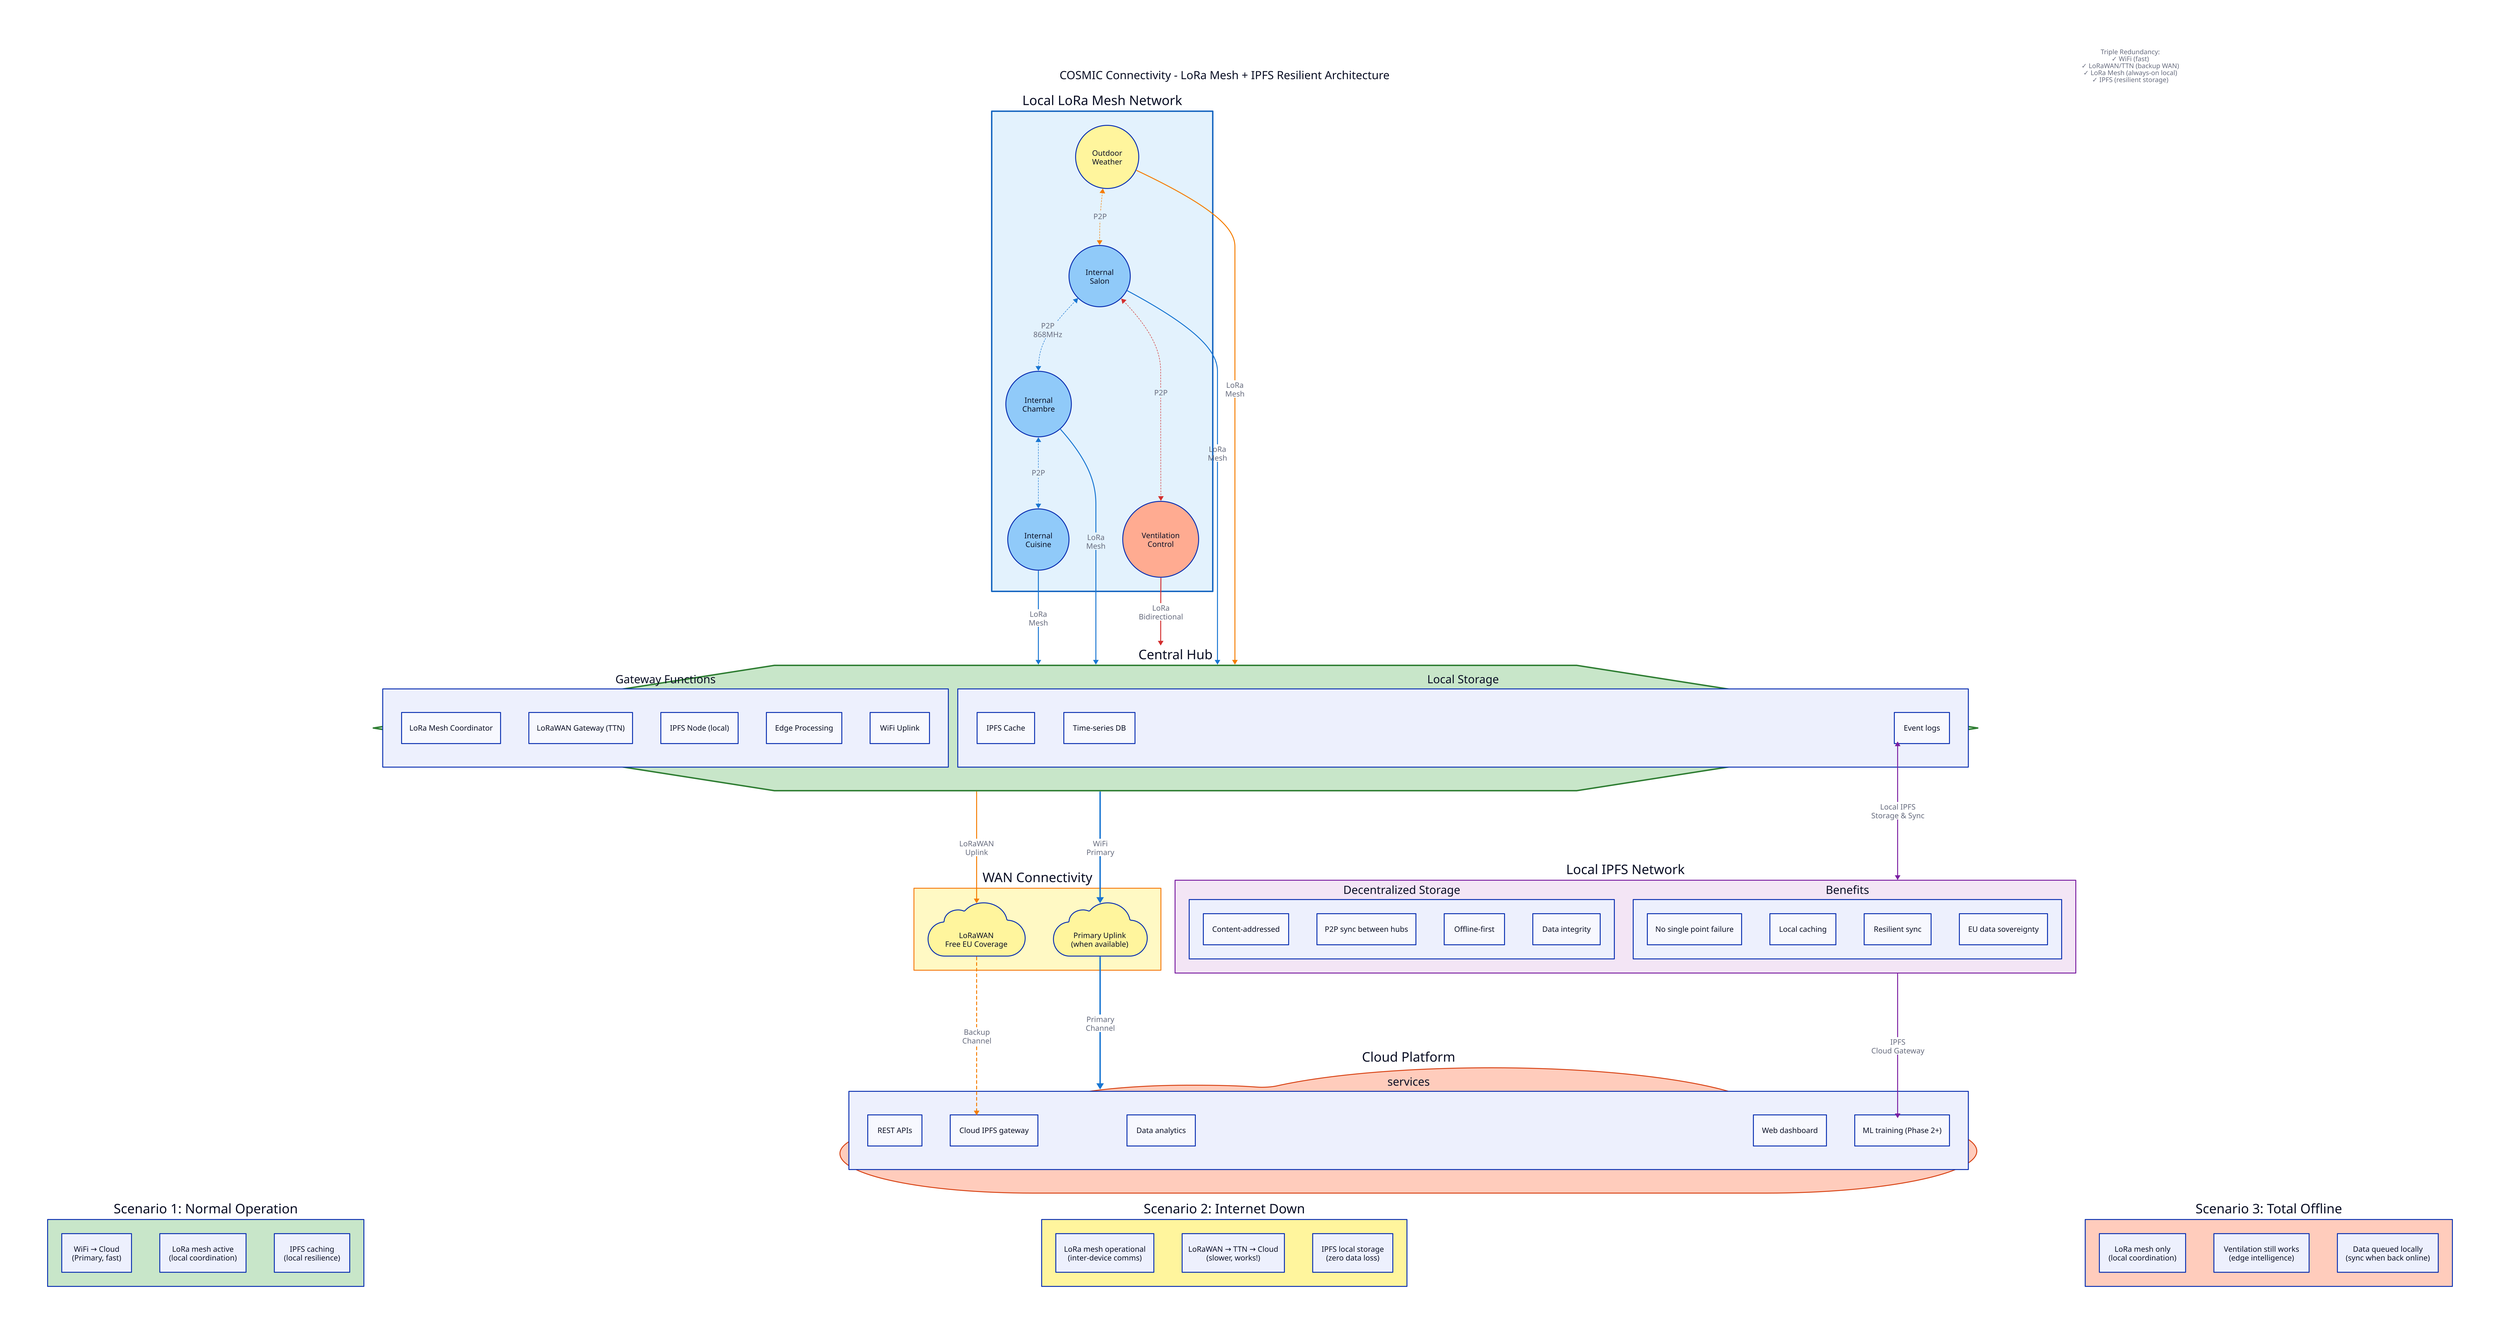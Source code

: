 direction: down

title: COSMIC Connectivity - LoRa Mesh + IPFS Resilient Architecture {
  near: top-center
  shape: text
  style: {
    font-size: 24
    bold: true
  }
}

# Local Mesh Network
mesh: Local LoRa Mesh Network {
  shape: rectangle
  style.fill: "#E3F2FD"
  style.stroke: "#1565C0"
  style.stroke-width: 3

  node1: Sensor Node 1 {
    shape: circle
    style.fill: "#90CAF9"
    label: Internal\nSalon
  }

  node2: Sensor Node 2 {
    shape: circle
    style.fill: "#90CAF9"
    label: Internal\nChambre
  }

  node3: Sensor Node 3 {
    shape: circle
    style.fill: "#90CAF9"
    label: Internal\nCuisine
  }

  node_ext: External Node {
    shape: circle
    style.fill: "#FFF59D"
    label: Outdoor\nWeather
  }

  control: Control Node {
    shape: circle
    style.fill: "#FFAB91"
    label: Ventilation\nControl
  }

  node1 <-> node2: P2P\n868MHz {
    style.stroke: "#1976D2"
    style.stroke-width: 1
    style.stroke-dash: 3
  }

  node2 <-> node3: P2P {
    style.stroke: "#1976D2"
    style.stroke-width: 1
    style.stroke-dash: 3
  }

  node1 <-> control: P2P {
    style.stroke: "#D32F2F"
    style.stroke-width: 1
    style.stroke-dash: 3
  }

  node_ext <-> node1: P2P {
    style.stroke: "#F57C00"
    style.stroke-width: 1
    style.stroke-dash: 3
  }
}

# Central Hub
hub: Central Hub {
  shape: hexagon
  style.fill: "#C8E6C9"
  style.stroke: "#2E7D32"
  style.stroke-width: 3

  gateway: Gateway Functions {
    lora_mesh: LoRa Mesh Coordinator
    lora_wan: LoRaWAN Gateway (TTN)
    ipfs: IPFS Node (local)
    edge: Edge Processing
    wifi: WiFi Uplink
  }

  storage: Local Storage {
    cache: IPFS Cache
    db: Time-series DB
    logs: Event logs
  }
}

# IPFS Layer
ipfs_local: Local IPFS Network {
  shape: rectangle
  style.fill: "#F3E5F5"
  style.stroke: "#7B1FA2"
  style.stroke-width: 2

  concept: Decentralized Storage {
    c1: Content-addressed
    c2: P2P sync between hubs
    c3: Offline-first
    c4: Data integrity
  }

  benefit: Benefits {
    b1: No single point failure
    b2: Local caching
    b3: Resilient sync
    b4: EU data sovereignty
  }
}

# WAN Connectivity
wan: WAN Connectivity {
  shape: rectangle
  style.fill: "#FFF9C4"
  style.stroke: "#F57F17"
  style.stroke-width: 2

  ttn: The Things Network {
    shape: cloud
    style.fill: "#FFF59D"
    label: LoRaWAN\nFree EU Coverage
  }

  wifi_cloud: WiFi → Internet {
    shape: cloud
    style.fill: "#FFF59D"
    label: Primary Uplink\n(when available)
  }
}

# Cloud Platform
cloud: Cloud Platform {
  shape: cloud
  style.fill: "#FFCCBC"
  style.stroke: "#D84315"
  style.stroke-width: 2

  services: {
    api: REST APIs
    storage: Cloud IPFS gateway
    analytics: Data analytics
    dashboard: Web dashboard
    ml: ML training (Phase 2+)
  }
}

# Connections: Mesh to Hub
mesh.node1 -> hub: LoRa\nMesh {
  style.stroke: "#1976D2"
  style.stroke-width: 2
}

mesh.node2 -> hub: LoRa\nMesh {
  style.stroke: "#1976D2"
  style.stroke-width: 2
}

mesh.node3 -> hub: LoRa\nMesh {
  style.stroke: "#1976D2"
  style.stroke-width: 2
}

mesh.node_ext -> hub: LoRa\nMesh {
  style.stroke: "#F57C00"
  style.stroke-width: 2
}

mesh.control -> hub: LoRa\nBidirectional {
  style.stroke: "#D32F2F"
  style.stroke-width: 2
}

# Hub to WAN
hub -> wan.ttn: LoRaWAN\nUplink {
  style.stroke: "#F57C00"
  style.stroke-width: 2
}

hub -> wan.wifi_cloud: WiFi\nPrimary {
  style.stroke: "#1976D2"
  style.stroke-width: 3
}

# Hub to IPFS
hub <-> ipfs_local: Local IPFS\nStorage & Sync {
  style.stroke: "#7B1FA2"
  style.stroke-width: 2
}

# WAN to Cloud
wan.ttn -> cloud: Backup\nChannel {
  style.stroke: "#F57C00"
  style.stroke-width: 2
  style.stroke-dash: 3
}

wan.wifi_cloud -> cloud: Primary\nChannel {
  style.stroke: "#1976D2"
  style.stroke-width: 3
}

# IPFS to Cloud
ipfs_local -> cloud: IPFS\nCloud Gateway {
  style.stroke: "#7B1FA2"
  style.stroke-width: 2
}

# Resilience Scenarios
scenario1: Scenario 1: Normal Operation {
  shape: rectangle
  style.fill: "#C8E6C9"
  near: bottom-left

  flow: WiFi → Cloud\n(Primary, fast)
  backup: LoRa mesh active\n(local coordination)
  ipfs: IPFS caching\n(local resilience)
}

scenario2: Scenario 2: Internet Down {
  shape: rectangle
  style.fill: "#FFF59D"
  near: bottom-center

  flow: LoRa mesh operational\n(inter-device comms)
  backup: LoRaWAN → TTN → Cloud\n(slower, works!)
  ipfs: IPFS local storage\n(zero data loss)
}

scenario3: Scenario 3: Total Offline {
  shape: rectangle
  style.fill: "#FFCCBC"
  near: bottom-right

  flow: LoRa mesh only\n(local coordination)
  control: Ventilation still works\n(edge intelligence)
  ipfs: Data queued locally\n(sync when back online)
}

# Key message
message: {
  near: top-right
  shape: text
  style: {
    font-size: 14
    bold: true
    italic: true
  }
}

message: "Triple Redundancy:\n✓ WiFi (fast)\n✓ LoRaWAN/TTN (backup WAN)\n✓ LoRa Mesh (always-on local)\n✓ IPFS (resilient storage)"
